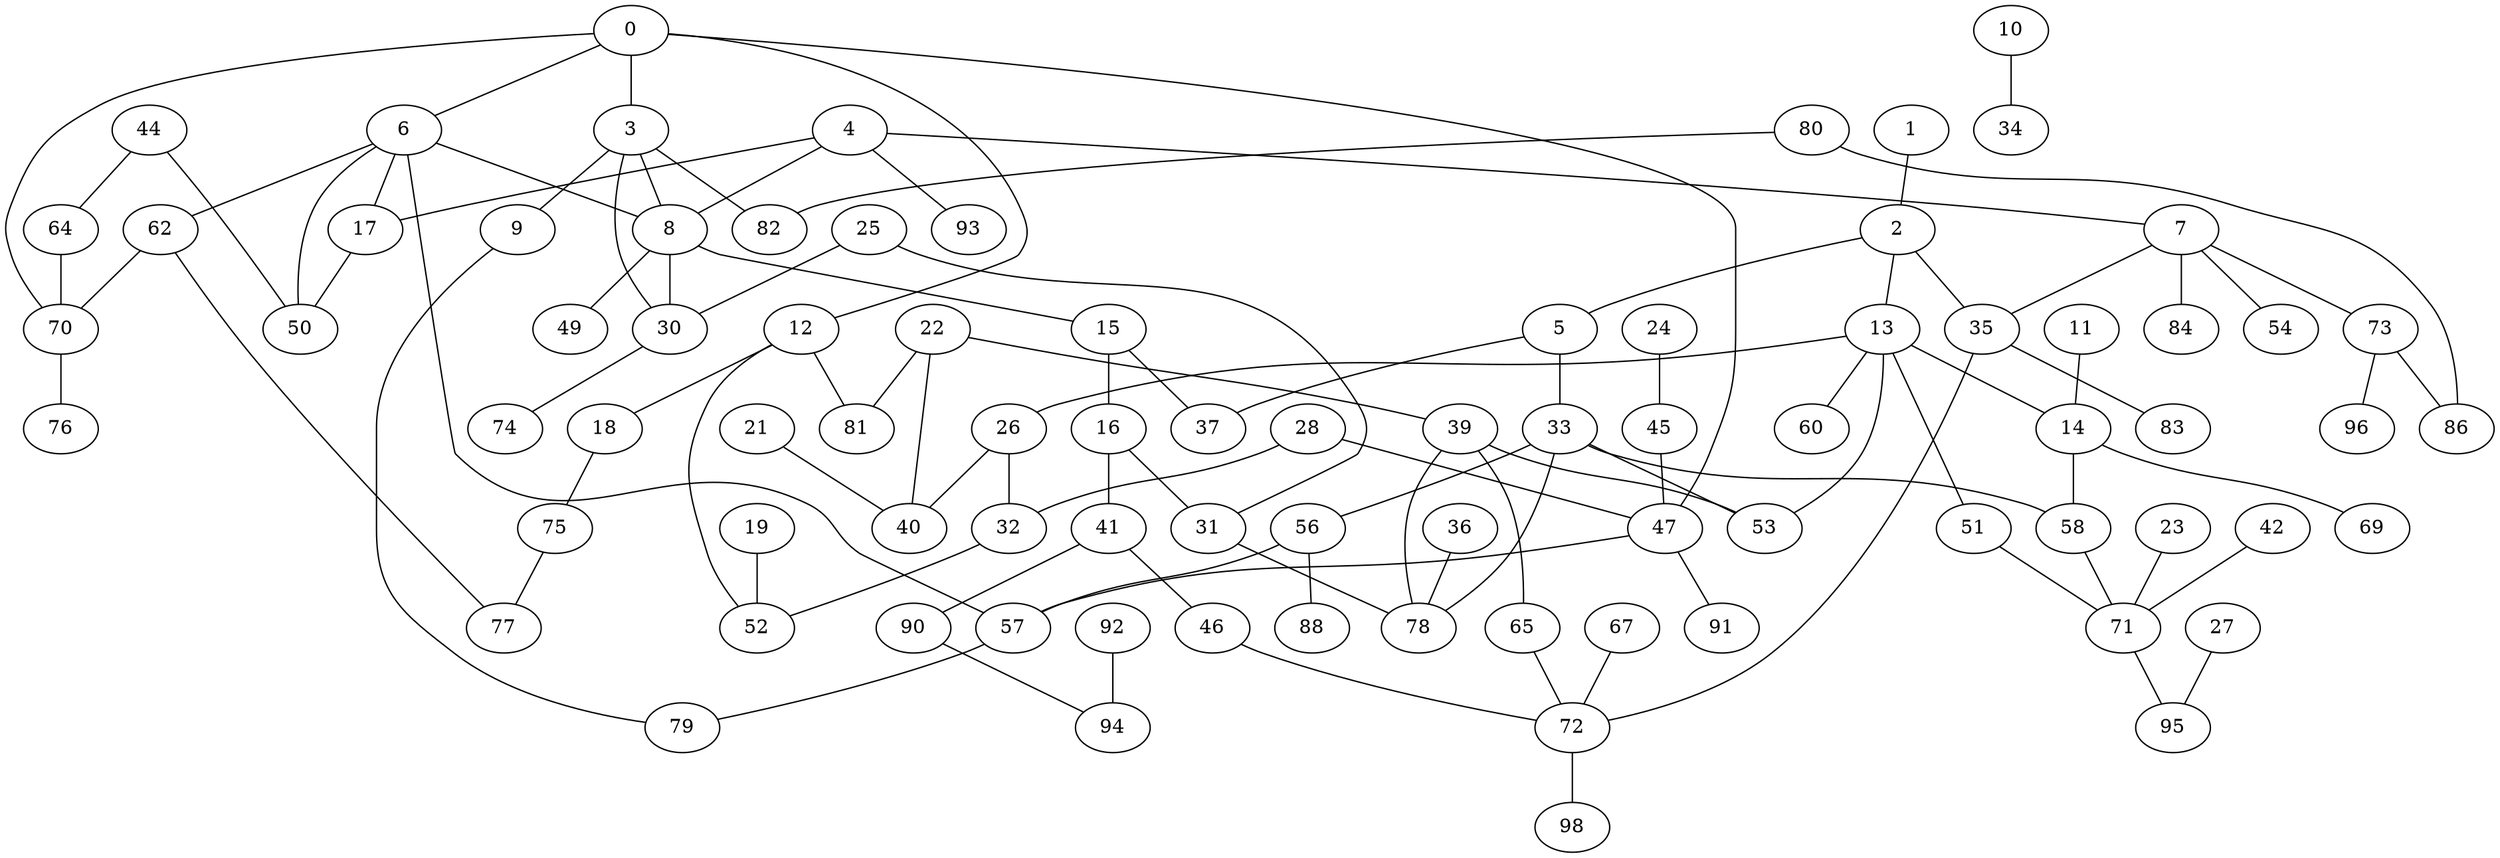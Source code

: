 graph G {
   8 -- 30
   8 -- 15
   8 -- 49
   64 -- 70
   0 -- 3
   0 -- 70
   0 -- 6
   0 -- 12
   0 -- 47
   1 -- 2
   2 -- 13
   2 -- 5
   2 -- 35
   3 -- 8
   3 -- 9
   3 -- 30
   3 -- 82
   4 -- 7
   4 -- 8
   4 -- 17
   4 -- 93
   5 -- 33
   5 -- 37
   6 -- 8
   6 -- 57
   6 -- 17
   6 -- 50
   6 -- 62
   7 -- 84
   7 -- 35
   7 -- 54
   7 -- 73
   9 -- 79
   10 -- 34
   11 -- 14
   12 -- 18
   12 -- 52
   12 -- 81
   13 -- 26
   13 -- 14
   13 -- 51
   13 -- 53
   13 -- 60
   14 -- 69
   14 -- 58
   15 -- 16
   15 -- 37
   16 -- 31
   16 -- 41
   17 -- 50
   18 -- 75
   19 -- 52
   21 -- 40
   22 -- 40
   22 -- 39
   22 -- 81
   23 -- 71
   24 -- 45
   25 -- 30
   25 -- 31
   26 -- 40
   26 -- 32
   27 -- 95
   28 -- 32
   28 -- 47
   30 -- 74
   31 -- 78
   32 -- 52
   33 -- 53
   33 -- 58
   33 -- 56
   33 -- 78
   35 -- 72
   35 -- 83
   36 -- 78
   39 -- 78
   39 -- 53
   39 -- 65
   41 -- 46
   41 -- 90
   42 -- 71
   44 -- 50
   44 -- 64
   45 -- 47
   46 -- 72
   47 -- 57
   47 -- 91
   51 -- 71
   56 -- 57
   56 -- 88
   57 -- 79
   58 -- 71
   62 -- 70
   62 -- 77
   65 -- 72
   67 -- 72
   70 -- 76
   71 -- 95
   72 -- 98
   73 -- 86
   73 -- 96
   75 -- 77
   80 -- 82
   80 -- 86
   90 -- 94
   92 -- 94
}
